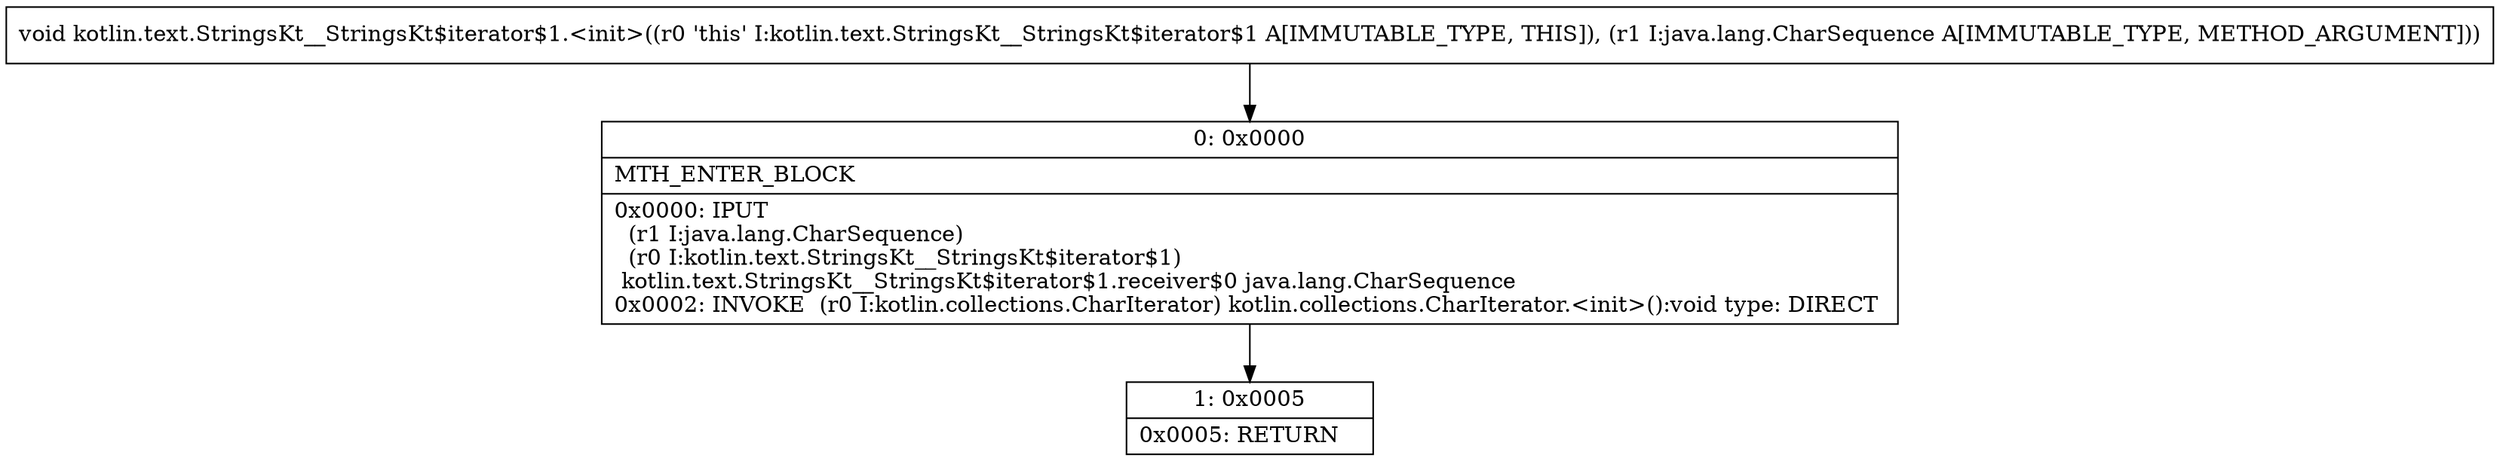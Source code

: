 digraph "CFG forkotlin.text.StringsKt__StringsKt$iterator$1.\<init\>(Ljava\/lang\/CharSequence;)V" {
Node_0 [shape=record,label="{0\:\ 0x0000|MTH_ENTER_BLOCK\l|0x0000: IPUT  \l  (r1 I:java.lang.CharSequence)\l  (r0 I:kotlin.text.StringsKt__StringsKt$iterator$1)\l kotlin.text.StringsKt__StringsKt$iterator$1.receiver$0 java.lang.CharSequence \l0x0002: INVOKE  (r0 I:kotlin.collections.CharIterator) kotlin.collections.CharIterator.\<init\>():void type: DIRECT \l}"];
Node_1 [shape=record,label="{1\:\ 0x0005|0x0005: RETURN   \l}"];
MethodNode[shape=record,label="{void kotlin.text.StringsKt__StringsKt$iterator$1.\<init\>((r0 'this' I:kotlin.text.StringsKt__StringsKt$iterator$1 A[IMMUTABLE_TYPE, THIS]), (r1 I:java.lang.CharSequence A[IMMUTABLE_TYPE, METHOD_ARGUMENT])) }"];
MethodNode -> Node_0;
Node_0 -> Node_1;
}

